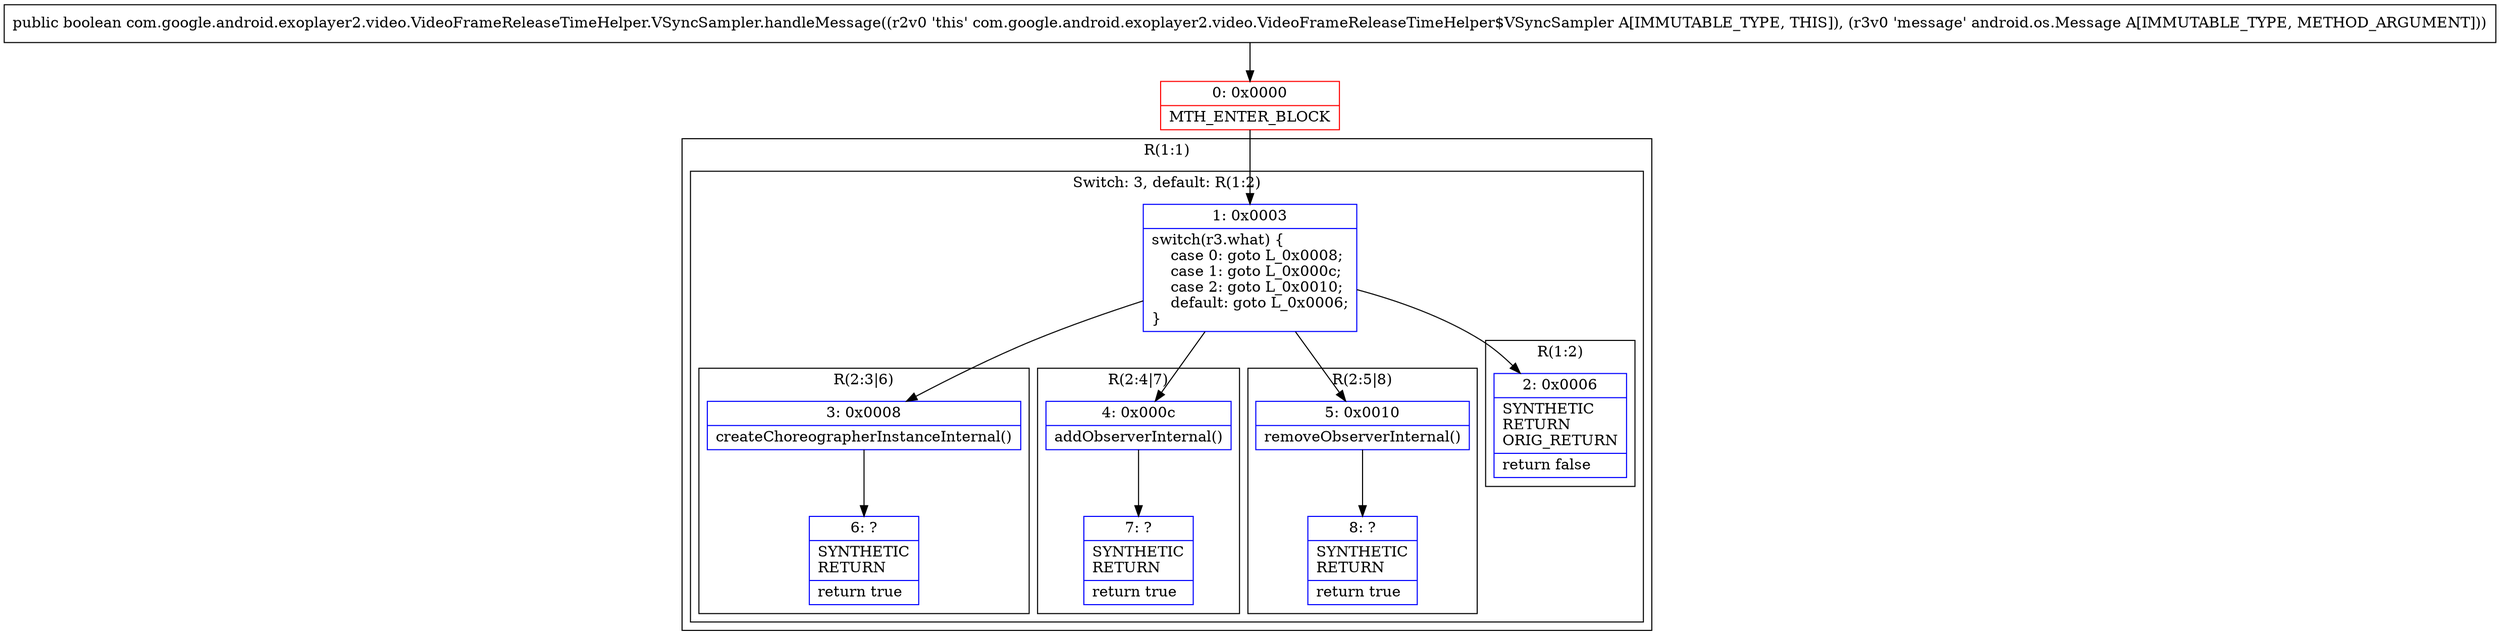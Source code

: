 digraph "CFG forcom.google.android.exoplayer2.video.VideoFrameReleaseTimeHelper.VSyncSampler.handleMessage(Landroid\/os\/Message;)Z" {
subgraph cluster_Region_45960920 {
label = "R(1:1)";
node [shape=record,color=blue];
subgraph cluster_SwitchRegion_870468513 {
label = "Switch: 3, default: R(1:2)";
node [shape=record,color=blue];
Node_1 [shape=record,label="{1\:\ 0x0003|switch(r3.what) \{\l    case 0: goto L_0x0008;\l    case 1: goto L_0x000c;\l    case 2: goto L_0x0010;\l    default: goto L_0x0006;\l\}\l}"];
subgraph cluster_Region_1608729169 {
label = "R(2:3|6)";
node [shape=record,color=blue];
Node_3 [shape=record,label="{3\:\ 0x0008|createChoreographerInstanceInternal()\l}"];
Node_6 [shape=record,label="{6\:\ ?|SYNTHETIC\lRETURN\l|return true\l}"];
}
subgraph cluster_Region_1320209814 {
label = "R(2:4|7)";
node [shape=record,color=blue];
Node_4 [shape=record,label="{4\:\ 0x000c|addObserverInternal()\l}"];
Node_7 [shape=record,label="{7\:\ ?|SYNTHETIC\lRETURN\l|return true\l}"];
}
subgraph cluster_Region_638812438 {
label = "R(2:5|8)";
node [shape=record,color=blue];
Node_5 [shape=record,label="{5\:\ 0x0010|removeObserverInternal()\l}"];
Node_8 [shape=record,label="{8\:\ ?|SYNTHETIC\lRETURN\l|return true\l}"];
}
subgraph cluster_Region_118323510 {
label = "R(1:2)";
node [shape=record,color=blue];
Node_2 [shape=record,label="{2\:\ 0x0006|SYNTHETIC\lRETURN\lORIG_RETURN\l|return false\l}"];
}
}
}
Node_0 [shape=record,color=red,label="{0\:\ 0x0000|MTH_ENTER_BLOCK\l}"];
MethodNode[shape=record,label="{public boolean com.google.android.exoplayer2.video.VideoFrameReleaseTimeHelper.VSyncSampler.handleMessage((r2v0 'this' com.google.android.exoplayer2.video.VideoFrameReleaseTimeHelper$VSyncSampler A[IMMUTABLE_TYPE, THIS]), (r3v0 'message' android.os.Message A[IMMUTABLE_TYPE, METHOD_ARGUMENT])) }"];
MethodNode -> Node_0;
Node_1 -> Node_2;
Node_1 -> Node_3;
Node_1 -> Node_4;
Node_1 -> Node_5;
Node_3 -> Node_6;
Node_4 -> Node_7;
Node_5 -> Node_8;
Node_0 -> Node_1;
}

